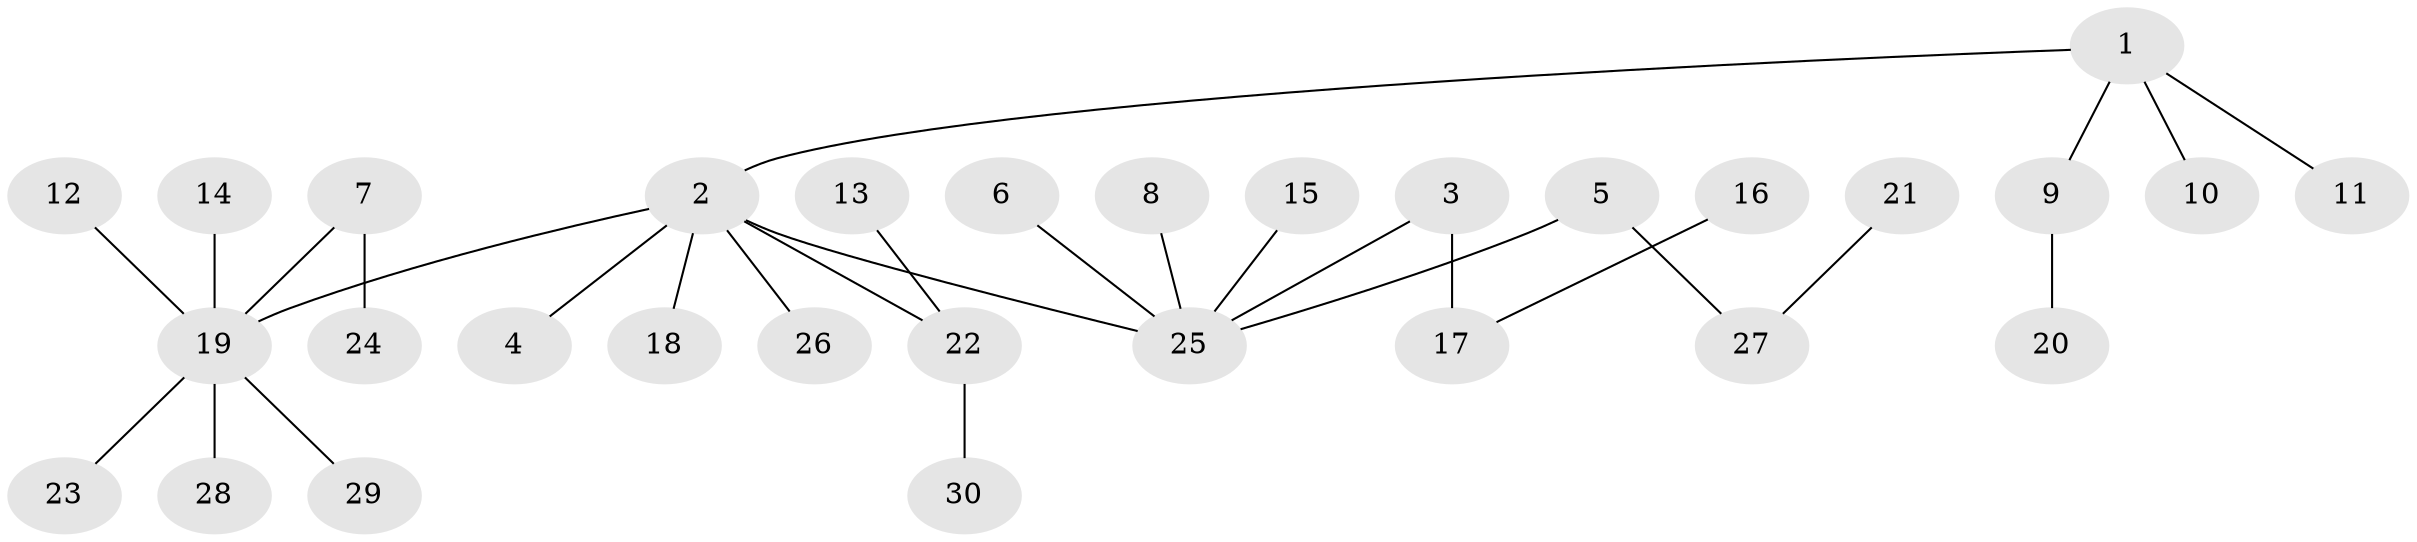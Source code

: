 // original degree distribution, {7: 0.016666666666666666, 6: 0.016666666666666666, 4: 0.03333333333333333, 5: 0.05, 3: 0.11666666666666667, 2: 0.25, 1: 0.5166666666666667}
// Generated by graph-tools (version 1.1) at 2025/50/03/09/25 03:50:17]
// undirected, 30 vertices, 29 edges
graph export_dot {
graph [start="1"]
  node [color=gray90,style=filled];
  1;
  2;
  3;
  4;
  5;
  6;
  7;
  8;
  9;
  10;
  11;
  12;
  13;
  14;
  15;
  16;
  17;
  18;
  19;
  20;
  21;
  22;
  23;
  24;
  25;
  26;
  27;
  28;
  29;
  30;
  1 -- 2 [weight=1.0];
  1 -- 9 [weight=1.0];
  1 -- 10 [weight=1.0];
  1 -- 11 [weight=1.0];
  2 -- 4 [weight=1.0];
  2 -- 18 [weight=1.0];
  2 -- 19 [weight=1.0];
  2 -- 22 [weight=1.0];
  2 -- 25 [weight=1.0];
  2 -- 26 [weight=1.0];
  3 -- 17 [weight=1.0];
  3 -- 25 [weight=1.0];
  5 -- 25 [weight=1.0];
  5 -- 27 [weight=1.0];
  6 -- 25 [weight=1.0];
  7 -- 19 [weight=1.0];
  7 -- 24 [weight=1.0];
  8 -- 25 [weight=1.0];
  9 -- 20 [weight=1.0];
  12 -- 19 [weight=1.0];
  13 -- 22 [weight=1.0];
  14 -- 19 [weight=1.0];
  15 -- 25 [weight=1.0];
  16 -- 17 [weight=1.0];
  19 -- 23 [weight=1.0];
  19 -- 28 [weight=1.0];
  19 -- 29 [weight=1.0];
  21 -- 27 [weight=1.0];
  22 -- 30 [weight=1.0];
}
